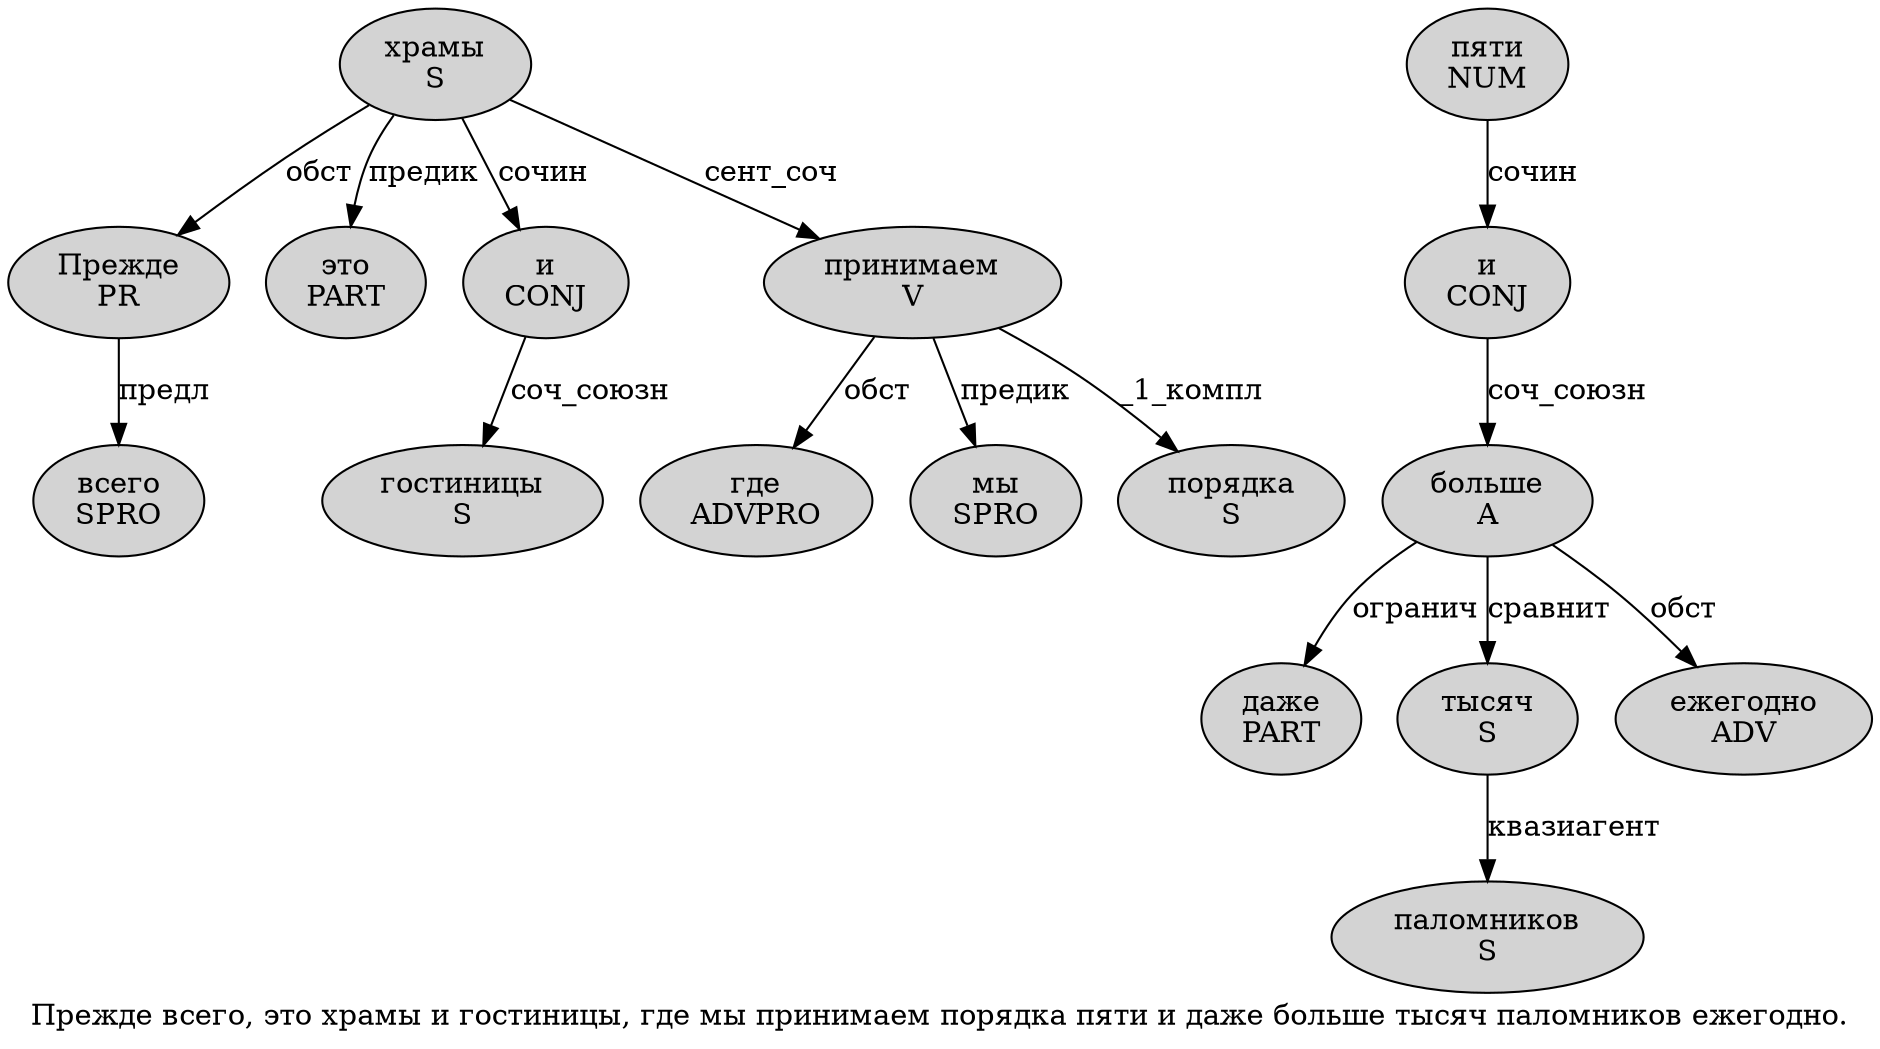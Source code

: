 digraph SENTENCE_44 {
	graph [label="Прежде всего, это храмы и гостиницы, где мы принимаем порядка пяти и даже больше тысяч паломников ежегодно."]
	node [style=filled]
		0 [label="Прежде
PR" color="" fillcolor=lightgray penwidth=1 shape=ellipse]
		1 [label="всего
SPRO" color="" fillcolor=lightgray penwidth=1 shape=ellipse]
		3 [label="это
PART" color="" fillcolor=lightgray penwidth=1 shape=ellipse]
		4 [label="храмы
S" color="" fillcolor=lightgray penwidth=1 shape=ellipse]
		5 [label="и
CONJ" color="" fillcolor=lightgray penwidth=1 shape=ellipse]
		6 [label="гостиницы
S" color="" fillcolor=lightgray penwidth=1 shape=ellipse]
		8 [label="где
ADVPRO" color="" fillcolor=lightgray penwidth=1 shape=ellipse]
		9 [label="мы
SPRO" color="" fillcolor=lightgray penwidth=1 shape=ellipse]
		10 [label="принимаем
V" color="" fillcolor=lightgray penwidth=1 shape=ellipse]
		11 [label="порядка
S" color="" fillcolor=lightgray penwidth=1 shape=ellipse]
		12 [label="пяти
NUM" color="" fillcolor=lightgray penwidth=1 shape=ellipse]
		13 [label="и
CONJ" color="" fillcolor=lightgray penwidth=1 shape=ellipse]
		14 [label="даже
PART" color="" fillcolor=lightgray penwidth=1 shape=ellipse]
		15 [label="больше
A" color="" fillcolor=lightgray penwidth=1 shape=ellipse]
		16 [label="тысяч
S" color="" fillcolor=lightgray penwidth=1 shape=ellipse]
		17 [label="паломников
S" color="" fillcolor=lightgray penwidth=1 shape=ellipse]
		18 [label="ежегодно
ADV" color="" fillcolor=lightgray penwidth=1 shape=ellipse]
			10 -> 8 [label="обст"]
			10 -> 9 [label="предик"]
			10 -> 11 [label="_1_компл"]
			5 -> 6 [label="соч_союзн"]
			16 -> 17 [label="квазиагент"]
			13 -> 15 [label="соч_союзн"]
			12 -> 13 [label="сочин"]
			0 -> 1 [label="предл"]
			4 -> 0 [label="обст"]
			4 -> 3 [label="предик"]
			4 -> 5 [label="сочин"]
			4 -> 10 [label="сент_соч"]
			15 -> 14 [label="огранич"]
			15 -> 16 [label="сравнит"]
			15 -> 18 [label="обст"]
}